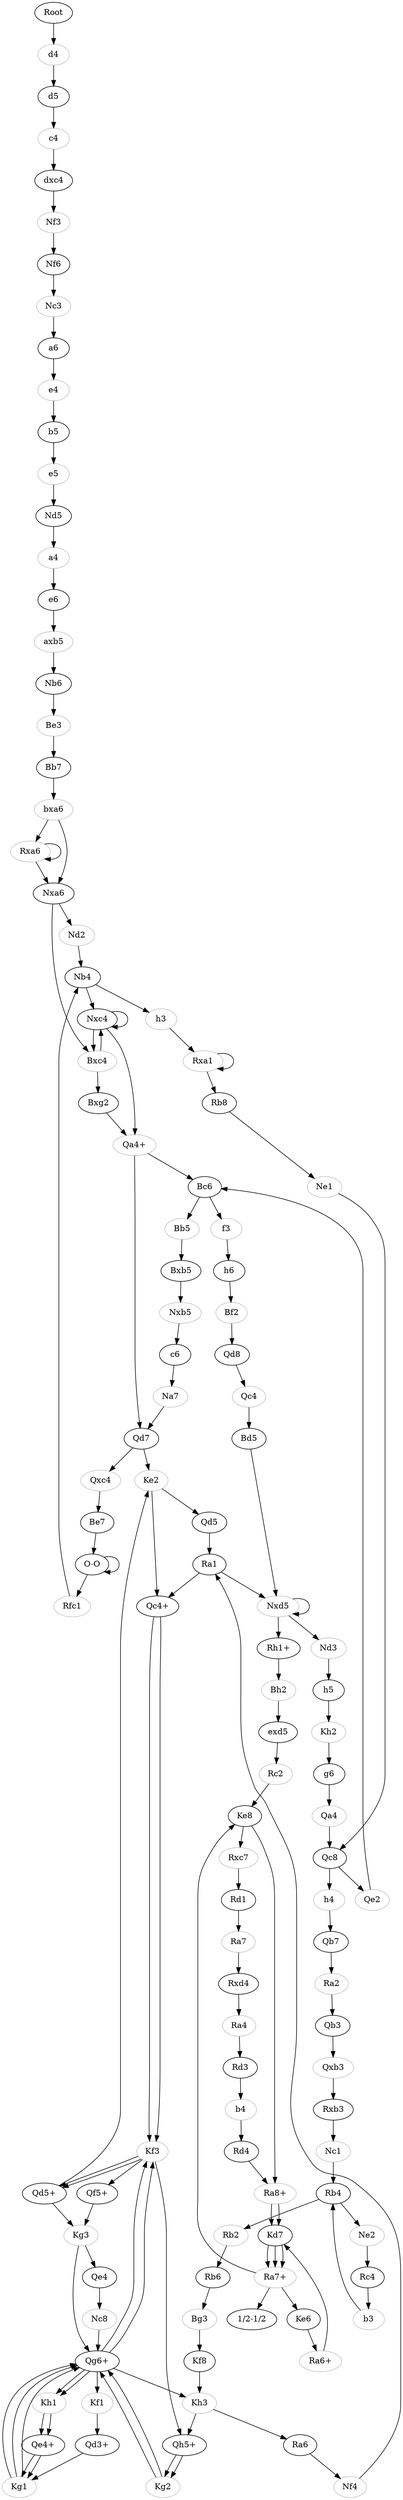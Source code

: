 digraph G {
	Root
	Root [color=black]
	d4 [color=grey]
	d5 [color=black]
	c4 [color=grey]
	dxc4 [color=black]
	Nf3 [color=grey]
	Nf6 [color=black]
	Nc3 [color=grey]
	a6 [color=black]
	e4 [color=grey]
	b5 [color=black]
	e5 [color=grey]
	Nd5 [color=black]
	a4 [color=grey]
	e6 [color=black]
	axb5 [color=grey]
	Nb6 [color=black]
	Be3 [color=grey]
	Bb7 [color=black]
	bxa6 [color=grey]
	Rxa6 [color=black]
	Rxa6 [color=grey]
	Nxa6 [color=black]
	Nd2 [color=grey]
	Nb4 [color=black]
	Nxc4 [color=grey]
	Nxc4 [color=black]
	Bxc4 [color=grey]
	Bxg2 [color=black]
	"Qa4+" [color=grey]
	Bc6 [color=black]
	Bb5 [color=grey]
	Bxb5 [color=black]
	Nxb5 [color=grey]
	c6 [color=black]
	Na7 [color=grey]
	Qd7 [color=black]
	Ke2 [color=grey]
	Qd5 [color=black]
	Ra1 [color=grey]
	"Qc4+" [color=black]
	Kf3 [color=grey]
	"Qd5+" [color=black]
	Ke2 [color=grey]
	"Qc4+" [color=black]
	Kf3 [color=grey]
	"Qd5+" [color=black]
	Kg3 [color=grey]
	Qe4 [color=black]
	Nc8 [color=grey]
	"Qg6+" [color=black]
	Kf3 [color=grey]
	"Qf5+" [color=black]
	Kg3 [color=grey]
	"Qg6+" [color=black]
	Kh3 [color=grey]
	"Qh5+" [color=black]
	Kg2 [color=grey]
	"Qg6+" [color=black]
	Kf3 [color=grey]
	"Qh5+" [color=black]
	Kg2 [color=grey]
	"Qg6+" [color=black]
	Kh1 [color=grey]
	"Qe4+" [color=black]
	Kg1 [color=grey]
	"Qg6+" [color=black]
	Kf1 [color=grey]
	"Qd3+" [color=black]
	Kg1 [color=grey]
	"Qg6+" [color=black]
	Kh1 [color=grey]
	"Qe4+" [color=black]
	Kg1 [color=grey]
	"Qg6+" [color=black]
	Nxa6 [color=black]
	Bxc4 [color=grey]
	Nxc4 [color=black]
	"Qa4+" [color=grey]
	Qd7 [color=black]
	Qxc4 [color=grey]
	Be7 [color=black]
	"O-O" [color=grey]
	"O-O" [color=black]
	Rfc1 [color=grey]
	Nb4 [color=black]
	h3 [color=grey]
	Rxa1 [color=black]
	Rxa1 [color=grey]
	Rb8 [color=black]
	Ne1 [color=grey]
	Qc8 [color=black]
	Qe2 [color=grey]
	Bc6 [color=black]
	f3 [color=grey]
	h6 [color=black]
	Bf2 [color=grey]
	Qd8 [color=black]
	Qc4 [color=grey]
	Bd5 [color=black]
	Nxd5 [color=grey]
	Nxd5 [color=black]
	Nd3 [color=grey]
	h5 [color=black]
	Kh2 [color=grey]
	g6 [color=black]
	Qa4 [color=grey]
	Qc8 [color=black]
	h4 [color=grey]
	Qb7 [color=black]
	Ra2 [color=grey]
	Qb3 [color=black]
	Qxb3 [color=grey]
	Rxb3 [color=black]
	Nc1 [color=grey]
	Rb4 [color=black]
	Ne2 [color=grey]
	Rc4 [color=black]
	b3 [color=grey]
	Rb4 [color=black]
	Rb2 [color=grey]
	Rb6 [color=black]
	Bg3 [color=grey]
	Kf8 [color=black]
	Kh3 [color=grey]
	Ra6 [color=black]
	Nf4 [color=grey]
	Ra1 [color=black]
	Nxd5 [color=grey]
	"Rh1+" [color=black]
	Bh2 [color=grey]
	exd5 [color=black]
	Rc2 [color=grey]
	Ke8 [color=black]
	Rxc7 [color=grey]
	Rd1 [color=black]
	Ra7 [color=grey]
	Rxd4 [color=black]
	Ra4 [color=grey]
	Rd3 [color=black]
	b4 [color=grey]
	Rd4 [color=black]
	"Ra8+" [color=grey]
	Kd7 [color=black]
	"Ra7+" [color=grey]
	Ke6 [color=black]
	"Ra6+" [color=grey]
	Kd7 [color=black]
	"Ra7+" [color=grey]
	Ke8 [color=black]
	"Ra8+" [color=grey]
	Kd7 [color=black]
	"Ra7+" [color=grey]
	"1/2-1/2" [color=black]
	Root -> d4
	d4 -> d5
	d5 -> c4
	c4 -> dxc4
	dxc4 -> Nf3
	Nf3 -> Nf6
	Nf6 -> Nc3
	Nc3 -> a6
	a6 -> e4
	e4 -> b5
	b5 -> e5
	e5 -> Nd5
	Nd5 -> a4
	a4 -> e6
	e6 -> axb5
	axb5 -> Nb6
	Nb6 -> Be3
	Be3 -> Bb7
	Bb7 -> bxa6
	bxa6 -> Rxa6
	Rxa6 -> Rxa6
	Rxa6 -> Nxa6
	Nxa6 -> Nd2
	Nd2 -> Nb4
	Nb4 -> Nxc4
	Nxc4 -> Nxc4
	Nxc4 -> Bxc4
	Bxc4 -> Bxg2
	Bxg2 -> "Qa4+"
	"Qa4+" -> Bc6
	Bc6 -> Bb5
	Bb5 -> Bxb5
	Bxb5 -> Nxb5
	Nxb5 -> c6
	c6 -> Na7
	Na7 -> Qd7
	Qd7 -> Ke2
	Ke2 -> Qd5
	Qd5 -> Ra1
	Ra1 -> "Qc4+"
	"Qc4+" -> Kf3
	Kf3 -> "Qd5+"
	"Qd5+" -> Ke2
	Ke2 -> "Qc4+"
	"Qc4+" -> Kf3
	Kf3 -> "Qd5+"
	"Qd5+" -> Kg3
	Kg3 -> Qe4
	Qe4 -> Nc8
	Nc8 -> "Qg6+"
	"Qg6+" -> Kf3
	Kf3 -> "Qf5+"
	"Qf5+" -> Kg3
	Kg3 -> "Qg6+"
	"Qg6+" -> Kh3
	Kh3 -> "Qh5+"
	"Qh5+" -> Kg2
	Kg2 -> "Qg6+"
	"Qg6+" -> Kf3
	Kf3 -> "Qh5+"
	"Qh5+" -> Kg2
	Kg2 -> "Qg6+"
	"Qg6+" -> Kh1
	Kh1 -> "Qe4+"
	"Qe4+" -> Kg1
	Kg1 -> "Qg6+"
	"Qg6+" -> Kf1
	Kf1 -> "Qd3+"
	"Qd3+" -> Kg1
	Kg1 -> "Qg6+"
	"Qg6+" -> Kh1
	Kh1 -> "Qe4+"
	"Qe4+" -> Kg1
	Kg1 -> "Qg6+"
	bxa6 -> Nxa6
	Nxa6 -> Bxc4
	Bxc4 -> Nxc4
	Nxc4 -> "Qa4+"
	"Qa4+" -> Qd7
	Qd7 -> Qxc4
	Qxc4 -> Be7
	Be7 -> "O-O"
	"O-O" -> "O-O"
	"O-O" -> Rfc1
	Rfc1 -> Nb4
	Nb4 -> h3
	h3 -> Rxa1
	Rxa1 -> Rxa1
	Rxa1 -> Rb8
	Rb8 -> Ne1
	Ne1 -> Qc8
	Qc8 -> Qe2
	Qe2 -> Bc6
	Bc6 -> f3
	f3 -> h6
	h6 -> Bf2
	Bf2 -> Qd8
	Qd8 -> Qc4
	Qc4 -> Bd5
	Bd5 -> Nxd5
	Nxd5 -> Nxd5
	Nxd5 -> Nd3
	Nd3 -> h5
	h5 -> Kh2
	Kh2 -> g6
	g6 -> Qa4
	Qa4 -> Qc8
	Qc8 -> h4
	h4 -> Qb7
	Qb7 -> Ra2
	Ra2 -> Qb3
	Qb3 -> Qxb3
	Qxb3 -> Rxb3
	Rxb3 -> Nc1
	Nc1 -> Rb4
	Rb4 -> Ne2
	Ne2 -> Rc4
	Rc4 -> b3
	b3 -> Rb4
	Rb4 -> Rb2
	Rb2 -> Rb6
	Rb6 -> Bg3
	Bg3 -> Kf8
	Kf8 -> Kh3
	Kh3 -> Ra6
	Ra6 -> Nf4
	Nf4 -> Ra1
	Ra1 -> Nxd5
	Nxd5 -> "Rh1+"
	"Rh1+" -> Bh2
	Bh2 -> exd5
	exd5 -> Rc2
	Rc2 -> Ke8
	Ke8 -> Rxc7
	Rxc7 -> Rd1
	Rd1 -> Ra7
	Ra7 -> Rxd4
	Rxd4 -> Ra4
	Ra4 -> Rd3
	Rd3 -> b4
	b4 -> Rd4
	Rd4 -> "Ra8+"
	"Ra8+" -> Kd7
	Kd7 -> "Ra7+"
	"Ra7+" -> Ke6
	Ke6 -> "Ra6+"
	"Ra6+" -> Kd7
	Kd7 -> "Ra7+"
	"Ra7+" -> Ke8
	Ke8 -> "Ra8+"
	"Ra8+" -> Kd7
	Kd7 -> "Ra7+"
	"Ra7+" -> "1/2-1/2"
}
